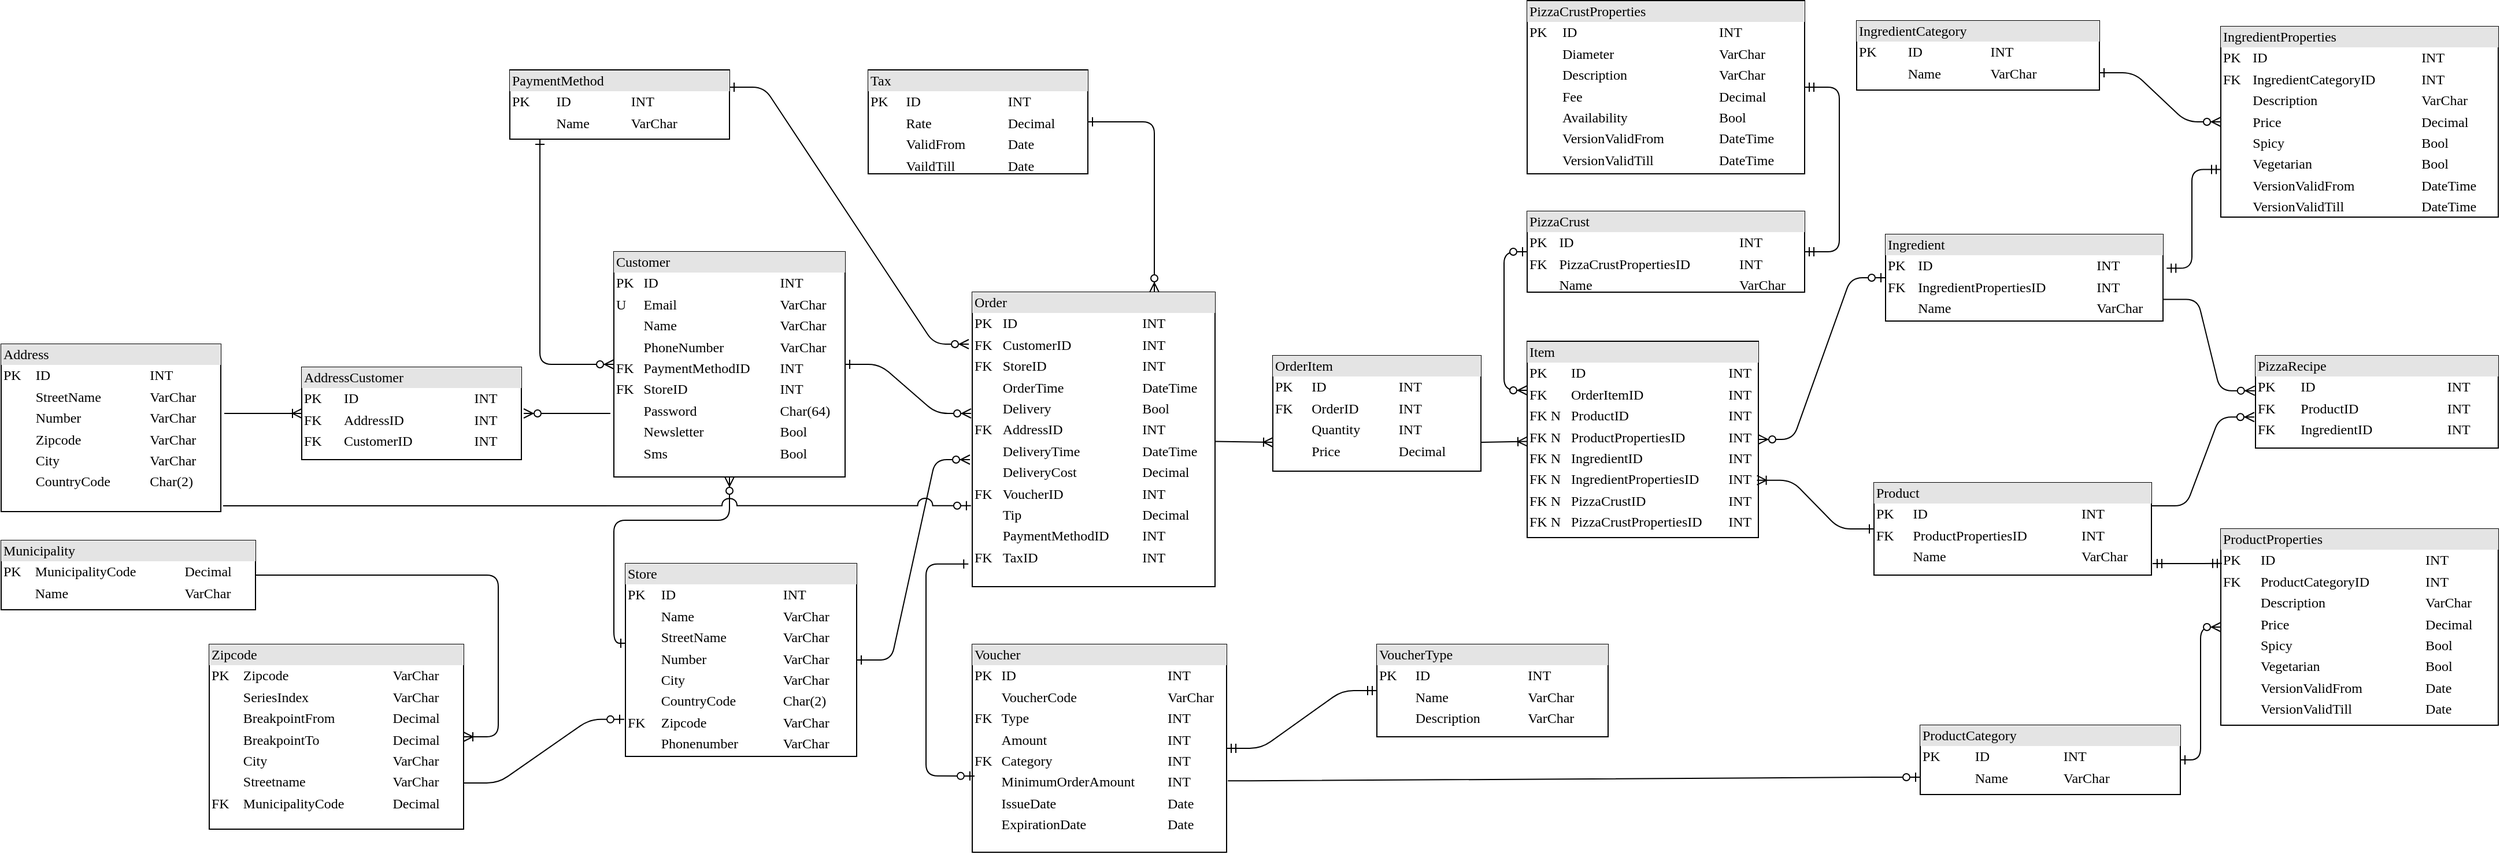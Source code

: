<mxfile version="13.8.0" type="github">
  <diagram name="Page-1" id="2ca16b54-16f6-2749-3443-fa8db7711227">
    <mxGraphModel dx="3526" dy="1669" grid="1" gridSize="10" guides="1" tooltips="1" connect="1" arrows="1" fold="1" page="1" pageScale="1" pageWidth="1100" pageHeight="850" background="#ffffff" math="0" shadow="0">
      <root>
        <mxCell id="0" />
        <mxCell id="1" parent="0" />
        <mxCell id="2ed32ef02a7f4228-2" value="&lt;div style=&quot;box-sizing: border-box ; width: 100% ; background: #e4e4e4 ; padding: 2px&quot;&gt;Product&lt;br&gt;&lt;/div&gt;&lt;table style=&quot;width: 100% ; font-size: 1em&quot; cellspacing=&quot;0&quot; cellpadding=&quot;2&quot;&gt;&lt;tbody&gt;&lt;tr&gt;&lt;td&gt;PK&amp;nbsp;&lt;/td&gt;&lt;td&gt;ID&lt;/td&gt;&lt;td&gt;INT&lt;br&gt;&lt;/td&gt;&lt;/tr&gt;&lt;tr&gt;&lt;td&gt;FK&lt;/td&gt;&lt;td&gt;ProductPropertiesID&lt;br&gt;&lt;/td&gt;&lt;td&gt;INT&lt;/td&gt;&lt;/tr&gt;&lt;tr&gt;&lt;td&gt;&lt;br&gt;&lt;/td&gt;&lt;td&gt;Name&lt;br&gt;&lt;/td&gt;&lt;td&gt;VarChar&lt;br&gt;&lt;/td&gt;&lt;/tr&gt;&lt;/tbody&gt;&lt;/table&gt;" style="verticalAlign=top;align=left;overflow=fill;html=1;rounded=0;shadow=0;comic=0;labelBackgroundColor=none;strokeWidth=1;fontFamily=Verdana;fontSize=12" parent="1" vertex="1">
          <mxGeometry x="460" y="220" width="240" height="80" as="geometry" />
        </mxCell>
        <mxCell id="2ed32ef02a7f4228-3" value="&lt;div style=&quot;box-sizing: border-box ; width: 100% ; background: #e4e4e4 ; padding: 2px&quot;&gt;PizzaCrust&lt;br&gt;&lt;/div&gt;&lt;table style=&quot;width: 100% ; font-size: 1em&quot; cellspacing=&quot;0&quot; cellpadding=&quot;2&quot;&gt;&lt;tbody&gt;&lt;tr&gt;&lt;td&gt;PK&lt;/td&gt;&lt;td&gt;ID&lt;/td&gt;&lt;td&gt;INT&lt;/td&gt;&lt;/tr&gt;&lt;tr&gt;&lt;td&gt;FK&lt;/td&gt;&lt;td&gt;PizzaCrustPropertiesID&lt;/td&gt;&lt;td&gt;INT&lt;/td&gt;&lt;/tr&gt;&lt;tr&gt;&lt;td&gt;&lt;br&gt;&lt;/td&gt;&lt;td&gt;Name&lt;br&gt;&lt;/td&gt;&lt;td&gt;VarChar&lt;/td&gt;&lt;/tr&gt;&lt;/tbody&gt;&lt;/table&gt;" style="verticalAlign=top;align=left;overflow=fill;html=1;rounded=0;shadow=0;comic=0;labelBackgroundColor=none;strokeWidth=1;fontFamily=Verdana;fontSize=12" parent="1" vertex="1">
          <mxGeometry x="160" y="-15" width="240" height="70" as="geometry" />
        </mxCell>
        <mxCell id="2ed32ef02a7f4228-5" value="&lt;div style=&quot;box-sizing: border-box ; width: 100% ; background: #e4e4e4 ; padding: 2px&quot;&gt;Store&lt;br&gt;&lt;/div&gt;&lt;table style=&quot;width: 100% ; font-size: 1em&quot; cellspacing=&quot;0&quot; cellpadding=&quot;2&quot;&gt;&lt;tbody&gt;&lt;tr&gt;&lt;td&gt;PK&lt;/td&gt;&lt;td&gt;ID&lt;br&gt;&lt;/td&gt;&lt;td&gt;INT&lt;/td&gt;&lt;/tr&gt;&lt;tr&gt;&lt;td&gt;&lt;br&gt;&lt;/td&gt;&lt;td&gt;Name&lt;br&gt;&lt;/td&gt;&lt;td&gt;VarChar&lt;/td&gt;&lt;/tr&gt;&lt;tr&gt;&lt;td&gt;&lt;br&gt;&lt;/td&gt;&lt;td&gt;StreetName&lt;br&gt;&lt;/td&gt;&lt;td&gt;VarChar&lt;/td&gt;&lt;/tr&gt;&lt;tr&gt;&lt;td&gt;&lt;br&gt;&lt;/td&gt;&lt;td&gt;Number&lt;br&gt;&lt;/td&gt;&lt;td&gt;VarChar&lt;/td&gt;&lt;/tr&gt;&lt;tr&gt;&lt;td&gt;&lt;br&gt;&lt;/td&gt;&lt;td&gt;City&lt;br&gt;&lt;/td&gt;&lt;td&gt;VarChar&lt;/td&gt;&lt;/tr&gt;&lt;tr&gt;&lt;td&gt;&lt;br&gt;&lt;/td&gt;&lt;td&gt;CountryCode&lt;br&gt;&lt;/td&gt;&lt;td&gt;Char(2)&lt;/td&gt;&lt;/tr&gt;&lt;tr&gt;&lt;td&gt;FK&lt;/td&gt;&lt;td&gt;Zipcode&lt;br&gt;&lt;/td&gt;&lt;td&gt;VarChar&lt;/td&gt;&lt;/tr&gt;&lt;tr&gt;&lt;td&gt;&lt;br&gt;&lt;/td&gt;&lt;td&gt;Phonenumber&lt;br&gt;&lt;/td&gt;&lt;td&gt;VarChar&lt;/td&gt;&lt;/tr&gt;&lt;/tbody&gt;&lt;/table&gt;" style="verticalAlign=top;align=left;overflow=fill;html=1;rounded=0;shadow=0;comic=0;labelBackgroundColor=none;strokeWidth=1;fontFamily=Verdana;fontSize=12" parent="1" vertex="1">
          <mxGeometry x="-620" y="290" width="200" height="167" as="geometry" />
        </mxCell>
        <mxCell id="2ed32ef02a7f4228-8" value="&lt;div style=&quot;box-sizing: border-box ; width: 100% ; background: #e4e4e4 ; padding: 2px&quot;&gt;Ingredient&lt;br&gt;&lt;/div&gt;&lt;table style=&quot;width: 100% ; font-size: 1em&quot; cellspacing=&quot;0&quot; cellpadding=&quot;2&quot;&gt;&lt;tbody&gt;&lt;tr&gt;&lt;td&gt;PK&lt;/td&gt;&lt;td&gt;ID&lt;/td&gt;&lt;td&gt;INT&lt;/td&gt;&lt;/tr&gt;&lt;tr&gt;&lt;td&gt;FK&lt;/td&gt;&lt;td&gt;IngredientPropertiesID&lt;/td&gt;&lt;td&gt;INT&lt;/td&gt;&lt;/tr&gt;&lt;tr&gt;&lt;td&gt;&lt;br&gt;&lt;/td&gt;&lt;td&gt;Name&lt;br&gt;&lt;/td&gt;&lt;td&gt;VarChar&lt;/td&gt;&lt;/tr&gt;&lt;/tbody&gt;&lt;/table&gt;" style="verticalAlign=top;align=left;overflow=fill;html=1;rounded=0;shadow=0;comic=0;labelBackgroundColor=none;strokeWidth=1;fontFamily=Verdana;fontSize=12" parent="1" vertex="1">
          <mxGeometry x="470" y="5" width="240" height="75" as="geometry" />
        </mxCell>
        <mxCell id="2ed32ef02a7f4228-10" value="&lt;div style=&quot;box-sizing: border-box ; width: 100% ; background: #e4e4e4 ; padding: 2px&quot;&gt;Zipcode&lt;br&gt;&lt;/div&gt;&lt;table style=&quot;width: 100% ; font-size: 1em&quot; cellspacing=&quot;0&quot; cellpadding=&quot;2&quot;&gt;&lt;tbody&gt;&lt;tr&gt;&lt;td&gt;PK&lt;/td&gt;&lt;td&gt;Zipcode&lt;br&gt;&lt;/td&gt;&lt;td&gt;VarChar&lt;/td&gt;&lt;/tr&gt;&lt;tr&gt;&lt;td&gt;&lt;br&gt;&lt;/td&gt;&lt;td&gt;SeriesIndex&lt;br&gt;&lt;/td&gt;&lt;td&gt;VarChar&lt;br&gt;&lt;/td&gt;&lt;/tr&gt;&lt;tr&gt;&lt;td&gt;&lt;br&gt;&lt;/td&gt;&lt;td&gt;BreakpointFrom&lt;br&gt;&lt;/td&gt;&lt;td&gt;Decimal&lt;br&gt;&lt;/td&gt;&lt;/tr&gt;&lt;tr&gt;&lt;td&gt;&lt;br&gt;&lt;/td&gt;&lt;td&gt;BreakpointTo&lt;br&gt;&lt;/td&gt;&lt;td&gt;Decimal&lt;br&gt;&lt;/td&gt;&lt;/tr&gt;&lt;tr&gt;&lt;td&gt;&lt;br&gt;&lt;/td&gt;&lt;td&gt;City&lt;br&gt;&lt;/td&gt;&lt;td&gt;VarChar&lt;br&gt;&lt;/td&gt;&lt;/tr&gt;&lt;tr&gt;&lt;td&gt;&lt;br&gt;&lt;/td&gt;&lt;td&gt;Streetname&lt;br&gt;&lt;/td&gt;&lt;td&gt;VarChar&lt;br&gt;&lt;/td&gt;&lt;/tr&gt;&lt;tr&gt;&lt;td&gt;FK&lt;/td&gt;&lt;td&gt;MunicipalityCode&lt;br&gt;&lt;/td&gt;&lt;td&gt;Decimal&lt;/td&gt;&lt;/tr&gt;&lt;tr&gt;&lt;td&gt;&lt;br&gt;&lt;/td&gt;&lt;td&gt;&lt;br&gt;&lt;/td&gt;&lt;td&gt;&lt;br&gt;&lt;/td&gt;&lt;/tr&gt;&lt;tr&gt;&lt;td&gt;&lt;br&gt;&lt;/td&gt;&lt;td&gt;&lt;br&gt;&lt;/td&gt;&lt;td&gt;&lt;br&gt;&lt;/td&gt;&lt;/tr&gt;&lt;tr&gt;&lt;td&gt;&lt;br&gt;&lt;/td&gt;&lt;td&gt;&lt;br&gt;&lt;/td&gt;&lt;td&gt;&lt;br&gt;&lt;/td&gt;&lt;/tr&gt;&lt;tr&gt;&lt;td&gt;&lt;br&gt;&lt;/td&gt;&lt;td&gt;&lt;br&gt;&lt;/td&gt;&lt;td&gt;&lt;br&gt;&lt;/td&gt;&lt;/tr&gt;&lt;tr&gt;&lt;td&gt;&lt;br&gt;&lt;/td&gt;&lt;td&gt;&lt;br&gt;&lt;/td&gt;&lt;td&gt;&lt;br&gt;&lt;/td&gt;&lt;/tr&gt;&lt;/tbody&gt;&lt;/table&gt;" style="verticalAlign=top;align=left;overflow=fill;html=1;rounded=0;shadow=0;comic=0;labelBackgroundColor=none;strokeWidth=1;fontFamily=Verdana;fontSize=12" parent="1" vertex="1">
          <mxGeometry x="-980" y="360" width="220" height="160" as="geometry" />
        </mxCell>
        <mxCell id="2ed32ef02a7f4228-11" value="&lt;div style=&quot;box-sizing: border-box ; width: 100% ; background: #e4e4e4 ; padding: 2px&quot;&gt;Municipality&lt;br&gt;&lt;/div&gt;&lt;table style=&quot;width: 100% ; font-size: 1em&quot; cellspacing=&quot;0&quot; cellpadding=&quot;2&quot;&gt;&lt;tbody&gt;&lt;tr&gt;&lt;td&gt;PK&lt;/td&gt;&lt;td&gt;MunicipalityCode&lt;br&gt;&lt;/td&gt;&lt;td&gt;Decimal&lt;br&gt;&lt;/td&gt;&lt;/tr&gt;&lt;tr&gt;&lt;td&gt;&lt;br&gt;&lt;/td&gt;&lt;td&gt;Name&lt;br&gt;&lt;/td&gt;&lt;td&gt;VarChar&lt;/td&gt;&lt;/tr&gt;&lt;tr&gt;&lt;td&gt;&lt;br&gt;&lt;/td&gt;&lt;td&gt;&lt;br&gt;&lt;/td&gt;&lt;td&gt;&lt;br&gt;&lt;/td&gt;&lt;/tr&gt;&lt;/tbody&gt;&lt;/table&gt;" style="verticalAlign=top;align=left;overflow=fill;html=1;rounded=0;shadow=0;comic=0;labelBackgroundColor=none;strokeWidth=1;fontFamily=Verdana;fontSize=12" parent="1" vertex="1">
          <mxGeometry x="-1160" y="270" width="220" height="60" as="geometry" />
        </mxCell>
        <mxCell id="y2381WITxYUz7QJ1ljLC-3" value="&lt;div style=&quot;box-sizing: border-box ; width: 100% ; background: #e4e4e4 ; padding: 2px&quot;&gt;ProductCategory&lt;br&gt;&lt;/div&gt;&lt;table style=&quot;width: 100% ; font-size: 1em&quot; cellspacing=&quot;0&quot; cellpadding=&quot;2&quot;&gt;&lt;tbody&gt;&lt;tr&gt;&lt;td&gt;PK&lt;/td&gt;&lt;td&gt;ID&lt;br&gt;&lt;/td&gt;&lt;td&gt;INT&lt;/td&gt;&lt;/tr&gt;&lt;tr&gt;&lt;td&gt;&lt;br&gt;&lt;/td&gt;&lt;td&gt;Name&lt;br&gt;&lt;/td&gt;&lt;td&gt;VarChar&lt;/td&gt;&lt;/tr&gt;&lt;/tbody&gt;&lt;/table&gt;" style="verticalAlign=top;align=left;overflow=fill;html=1;rounded=0;shadow=0;comic=0;labelBackgroundColor=none;strokeWidth=1;fontFamily=Verdana;fontSize=12" parent="1" vertex="1">
          <mxGeometry x="500" y="430" width="225" height="60" as="geometry" />
        </mxCell>
        <mxCell id="y2381WITxYUz7QJ1ljLC-4" style="edgeStyle=orthogonalEdgeStyle;rounded=0;orthogonalLoop=1;jettySize=auto;html=1;exitX=0.5;exitY=1;exitDx=0;exitDy=0;" parent="1" source="y2381WITxYUz7QJ1ljLC-3" target="y2381WITxYUz7QJ1ljLC-3" edge="1">
          <mxGeometry relative="1" as="geometry" />
        </mxCell>
        <mxCell id="y2381WITxYUz7QJ1ljLC-5" style="edgeStyle=orthogonalEdgeStyle;rounded=0;orthogonalLoop=1;jettySize=auto;html=1;exitX=0.5;exitY=1;exitDx=0;exitDy=0;" parent="1" source="2ed32ef02a7f4228-2" target="2ed32ef02a7f4228-2" edge="1">
          <mxGeometry relative="1" as="geometry" />
        </mxCell>
        <mxCell id="y2381WITxYUz7QJ1ljLC-6" value="&lt;div style=&quot;box-sizing: border-box ; width: 100% ; background: #e4e4e4 ; padding: 2px&quot;&gt;IngredientCategory&lt;br&gt;&lt;/div&gt;&lt;table style=&quot;width: 100% ; font-size: 1em&quot; cellspacing=&quot;0&quot; cellpadding=&quot;2&quot;&gt;&lt;tbody&gt;&lt;tr&gt;&lt;td&gt;PK&lt;/td&gt;&lt;td&gt;ID&lt;br&gt;&lt;/td&gt;&lt;td&gt;INT&lt;/td&gt;&lt;/tr&gt;&lt;tr&gt;&lt;td&gt;&lt;br&gt;&lt;/td&gt;&lt;td&gt;Name&lt;br&gt;&lt;/td&gt;&lt;td&gt;VarChar&lt;/td&gt;&lt;/tr&gt;&lt;/tbody&gt;&lt;/table&gt;" style="verticalAlign=top;align=left;overflow=fill;html=1;rounded=0;shadow=0;comic=0;labelBackgroundColor=none;strokeWidth=1;fontFamily=Verdana;fontSize=12" parent="1" vertex="1">
          <mxGeometry x="445" y="-180" width="210" height="60" as="geometry" />
        </mxCell>
        <mxCell id="y2381WITxYUz7QJ1ljLC-7" value="&lt;div style=&quot;box-sizing: border-box ; width: 100% ; background: #e4e4e4 ; padding: 2px&quot;&gt;PizzaRecipe&lt;br&gt;&lt;/div&gt;&lt;table style=&quot;width: 100% ; font-size: 1em&quot; cellspacing=&quot;0&quot; cellpadding=&quot;2&quot;&gt;&lt;tbody&gt;&lt;tr&gt;&lt;td&gt;PK&lt;/td&gt;&lt;td&gt;ID&lt;/td&gt;&lt;td&gt;INT&lt;/td&gt;&lt;/tr&gt;&lt;tr&gt;&lt;td&gt;FK&lt;/td&gt;&lt;td&gt;ProductID&lt;br&gt;&lt;/td&gt;&lt;td&gt;INT&lt;/td&gt;&lt;/tr&gt;&lt;tr&gt;&lt;td&gt;FK&lt;/td&gt;&lt;td&gt;IngredientID&lt;br&gt;&lt;/td&gt;&lt;td&gt;INT&lt;/td&gt;&lt;/tr&gt;&lt;/tbody&gt;&lt;/table&gt;" style="verticalAlign=top;align=left;overflow=fill;html=1;rounded=0;shadow=0;comic=0;labelBackgroundColor=none;strokeWidth=1;fontFamily=Verdana;fontSize=12" parent="1" vertex="1">
          <mxGeometry x="790" y="110" width="210" height="80" as="geometry" />
        </mxCell>
        <mxCell id="y2381WITxYUz7QJ1ljLC-9" value="&lt;div style=&quot;box-sizing: border-box ; width: 100% ; background: #e4e4e4 ; padding: 2px&quot;&gt;OrderItem&lt;br&gt;&lt;/div&gt;&lt;table style=&quot;width: 100% ; font-size: 1em&quot; cellspacing=&quot;0&quot; cellpadding=&quot;2&quot;&gt;&lt;tbody&gt;&lt;tr&gt;&lt;td&gt;PK&lt;/td&gt;&lt;td&gt;ID&lt;/td&gt;&lt;td&gt;INT&lt;/td&gt;&lt;/tr&gt;&lt;tr&gt;&lt;td&gt;FK&lt;/td&gt;&lt;td&gt;OrderID&lt;br&gt;&lt;/td&gt;&lt;td&gt;INT&lt;/td&gt;&lt;/tr&gt;&lt;tr&gt;&lt;td&gt;&lt;br&gt;&lt;/td&gt;&lt;td&gt;Quantity&lt;/td&gt;&lt;td&gt;INT&lt;/td&gt;&lt;/tr&gt;&lt;tr&gt;&lt;td&gt;&lt;br&gt;&lt;/td&gt;&lt;td&gt;Price&lt;br&gt;&lt;/td&gt;&lt;td&gt;Decimal&lt;br&gt;&lt;/td&gt;&lt;/tr&gt;&lt;/tbody&gt;&lt;/table&gt;" style="verticalAlign=top;align=left;overflow=fill;html=1;rounded=0;shadow=0;comic=0;labelBackgroundColor=none;strokeWidth=1;fontFamily=Verdana;fontSize=12" parent="1" vertex="1">
          <mxGeometry x="-60" y="110" width="180" height="100" as="geometry" />
        </mxCell>
        <mxCell id="y2381WITxYUz7QJ1ljLC-11" value="&lt;div style=&quot;box-sizing: border-box ; width: 100% ; background: #e4e4e4 ; padding: 2px&quot;&gt;Order&lt;br&gt;&lt;/div&gt;&lt;table style=&quot;width: 100% ; font-size: 1em&quot; cellspacing=&quot;0&quot; cellpadding=&quot;2&quot;&gt;&lt;tbody&gt;&lt;tr&gt;&lt;td&gt;PK&lt;/td&gt;&lt;td&gt;ID&lt;br&gt;&lt;/td&gt;&lt;td&gt;INT&lt;/td&gt;&lt;/tr&gt;&lt;tr&gt;&lt;td&gt;FK&lt;/td&gt;&lt;td&gt;CustomerID&lt;br&gt;&lt;/td&gt;&lt;td&gt;INT&lt;/td&gt;&lt;/tr&gt;&lt;tr&gt;&lt;td&gt;FK&lt;/td&gt;&lt;td&gt;StoreID&lt;/td&gt;&lt;td&gt;INT&lt;/td&gt;&lt;/tr&gt;&lt;tr&gt;&lt;td&gt;&lt;br&gt;&lt;/td&gt;&lt;td&gt;OrderTime&lt;/td&gt;&lt;td&gt;DateTime&lt;/td&gt;&lt;/tr&gt;&lt;tr&gt;&lt;td&gt;&lt;br&gt;&lt;/td&gt;&lt;td&gt;Delivery&lt;/td&gt;&lt;td&gt;Bool&lt;/td&gt;&lt;/tr&gt;&lt;tr&gt;&lt;td&gt;FK&lt;/td&gt;&lt;td&gt;AddressID&lt;/td&gt;&lt;td&gt;INT&lt;/td&gt;&lt;/tr&gt;&lt;tr&gt;&lt;td&gt;&lt;br&gt;&lt;/td&gt;&lt;td&gt;DeliveryTime&lt;/td&gt;&lt;td&gt;DateTime&lt;/td&gt;&lt;/tr&gt;&lt;tr&gt;&lt;td&gt;&lt;br&gt;&lt;/td&gt;&lt;td&gt;DeliveryCost&lt;/td&gt;&lt;td&gt;Decimal&lt;/td&gt;&lt;/tr&gt;&lt;tr&gt;&lt;td&gt;FK&lt;/td&gt;&lt;td&gt;VoucherID&lt;/td&gt;&lt;td&gt;INT&lt;/td&gt;&lt;/tr&gt;&lt;tr&gt;&lt;td&gt;&lt;br&gt;&lt;/td&gt;&lt;td&gt;Tip&lt;/td&gt;&lt;td&gt;Decimal&lt;br&gt;&lt;/td&gt;&lt;/tr&gt;&lt;tr&gt;&lt;td&gt;&lt;br&gt;&lt;/td&gt;&lt;td&gt;PaymentMethodID&lt;/td&gt;&lt;td&gt;INT&lt;br&gt;&lt;/td&gt;&lt;/tr&gt;&lt;tr&gt;&lt;td&gt;FK&lt;/td&gt;&lt;td&gt;TaxID&lt;/td&gt;&lt;td&gt;INT&lt;/td&gt;&lt;/tr&gt;&lt;/tbody&gt;&lt;/table&gt;" style="verticalAlign=top;align=left;overflow=fill;html=1;rounded=0;shadow=0;comic=0;labelBackgroundColor=none;strokeWidth=1;fontFamily=Verdana;fontSize=12" parent="1" vertex="1">
          <mxGeometry x="-320" y="55" width="210" height="255" as="geometry" />
        </mxCell>
        <mxCell id="y2381WITxYUz7QJ1ljLC-12" value="&lt;div style=&quot;box-sizing: border-box ; width: 100% ; background: #e4e4e4 ; padding: 2px&quot;&gt;Customer&lt;br&gt;&lt;/div&gt;&lt;table style=&quot;width: 100% ; font-size: 1em&quot; cellspacing=&quot;0&quot; cellpadding=&quot;2&quot;&gt;&lt;tbody&gt;&lt;tr&gt;&lt;td&gt;PK&lt;/td&gt;&lt;td&gt;ID&lt;br&gt;&lt;/td&gt;&lt;td&gt;INT&lt;/td&gt;&lt;/tr&gt;&lt;tr&gt;&lt;td&gt;U&lt;/td&gt;&lt;td&gt;Email&lt;br&gt;&lt;/td&gt;&lt;td&gt;VarChar&lt;/td&gt;&lt;/tr&gt;&lt;tr&gt;&lt;td&gt;&lt;br&gt;&lt;/td&gt;&lt;td&gt;Name&lt;/td&gt;&lt;td&gt;VarChar&lt;br&gt;&lt;/td&gt;&lt;/tr&gt;&lt;tr&gt;&lt;td&gt;&lt;br&gt;&lt;/td&gt;&lt;td&gt;PhoneNumber&lt;/td&gt;&lt;td&gt;VarChar&lt;/td&gt;&lt;/tr&gt;&lt;tr&gt;&lt;td&gt;FK&lt;/td&gt;&lt;td&gt;PaymentMethodID&lt;/td&gt;&lt;td&gt;INT&lt;/td&gt;&lt;/tr&gt;&lt;tr&gt;&lt;td&gt;FK&lt;/td&gt;&lt;td&gt;StoreID&lt;/td&gt;&lt;td&gt;INT&lt;/td&gt;&lt;/tr&gt;&lt;tr&gt;&lt;td&gt;&lt;br&gt;&lt;/td&gt;&lt;td&gt;Password&lt;/td&gt;&lt;td&gt;Char(64)&lt;/td&gt;&lt;/tr&gt;&lt;tr&gt;&lt;td&gt;&lt;br&gt;&lt;/td&gt;&lt;td&gt;Newsletter&lt;/td&gt;&lt;td&gt;Bool&lt;/td&gt;&lt;/tr&gt;&lt;tr&gt;&lt;td&gt;&lt;br&gt;&lt;/td&gt;&lt;td&gt;Sms&lt;/td&gt;&lt;td&gt;Bool&lt;/td&gt;&lt;/tr&gt;&lt;/tbody&gt;&lt;/table&gt;" style="verticalAlign=top;align=left;overflow=fill;html=1;rounded=0;shadow=0;comic=0;labelBackgroundColor=none;strokeWidth=1;fontFamily=Verdana;fontSize=12" parent="1" vertex="1">
          <mxGeometry x="-630" y="20" width="200" height="195" as="geometry" />
        </mxCell>
        <mxCell id="y2381WITxYUz7QJ1ljLC-13" value="&lt;div style=&quot;box-sizing: border-box ; width: 100% ; background: #e4e4e4 ; padding: 2px&quot;&gt;PaymentMethod&lt;br&gt;&lt;/div&gt;&lt;table style=&quot;width: 100% ; font-size: 1em&quot; cellspacing=&quot;0&quot; cellpadding=&quot;2&quot;&gt;&lt;tbody&gt;&lt;tr&gt;&lt;td&gt;PK&lt;/td&gt;&lt;td&gt;ID&lt;br&gt;&lt;/td&gt;&lt;td&gt;INT&lt;/td&gt;&lt;/tr&gt;&lt;tr&gt;&lt;td&gt;&lt;br&gt;&lt;/td&gt;&lt;td&gt;Name&lt;br&gt;&lt;/td&gt;&lt;td&gt;VarChar&lt;/td&gt;&lt;/tr&gt;&lt;/tbody&gt;&lt;/table&gt;" style="verticalAlign=top;align=left;overflow=fill;html=1;rounded=0;shadow=0;comic=0;labelBackgroundColor=none;strokeWidth=1;fontFamily=Verdana;fontSize=12" parent="1" vertex="1">
          <mxGeometry x="-720" y="-137.5" width="190" height="60" as="geometry" />
        </mxCell>
        <mxCell id="y2381WITxYUz7QJ1ljLC-15" value="&lt;div style=&quot;box-sizing: border-box ; width: 100% ; background: #e4e4e4 ; padding: 2px&quot;&gt;Address&lt;br&gt;&lt;/div&gt;&lt;table style=&quot;width: 100% ; font-size: 1em&quot; cellspacing=&quot;0&quot; cellpadding=&quot;2&quot;&gt;&lt;tbody&gt;&lt;tr&gt;&lt;td&gt;PK&lt;/td&gt;&lt;td&gt;ID&lt;br&gt;&lt;/td&gt;&lt;td&gt;INT&lt;/td&gt;&lt;/tr&gt;&lt;tr&gt;&lt;td&gt;&lt;br&gt;&lt;/td&gt;&lt;td&gt;StreetName&lt;/td&gt;&lt;td&gt;VarChar&lt;/td&gt;&lt;/tr&gt;&lt;tr&gt;&lt;td&gt;&lt;br&gt;&lt;/td&gt;&lt;td&gt;Number&lt;/td&gt;&lt;td&gt;VarChar&lt;/td&gt;&lt;/tr&gt;&lt;tr&gt;&lt;td&gt;&lt;br&gt;&lt;/td&gt;&lt;td&gt;Zipcode&lt;/td&gt;&lt;td&gt;VarChar&lt;/td&gt;&lt;/tr&gt;&lt;tr&gt;&lt;td&gt;&lt;br&gt;&lt;/td&gt;&lt;td&gt;City&lt;/td&gt;&lt;td&gt;VarChar&lt;/td&gt;&lt;/tr&gt;&lt;tr&gt;&lt;td&gt;&lt;br&gt;&lt;/td&gt;&lt;td&gt;CountryCode&lt;/td&gt;&lt;td&gt;Char(2)&lt;/td&gt;&lt;/tr&gt;&lt;/tbody&gt;&lt;/table&gt;" style="verticalAlign=top;align=left;overflow=fill;html=1;rounded=0;shadow=0;comic=0;labelBackgroundColor=none;strokeWidth=1;fontFamily=Verdana;fontSize=12" parent="1" vertex="1">
          <mxGeometry x="-1160" y="100" width="190" height="145" as="geometry" />
        </mxCell>
        <mxCell id="y2381WITxYUz7QJ1ljLC-16" value="&lt;div style=&quot;box-sizing: border-box ; width: 100% ; background: #e4e4e4 ; padding: 2px&quot;&gt;Voucher&lt;br&gt;&lt;/div&gt;&lt;table style=&quot;width: 100% ; font-size: 1em&quot; cellspacing=&quot;0&quot; cellpadding=&quot;2&quot;&gt;&lt;tbody&gt;&lt;tr&gt;&lt;td&gt;PK&lt;/td&gt;&lt;td&gt;ID&lt;br&gt;&lt;/td&gt;&lt;td&gt;INT&lt;br&gt;&lt;/td&gt;&lt;/tr&gt;&lt;tr&gt;&lt;td&gt;&lt;br&gt;&lt;/td&gt;&lt;td&gt;VoucherCode&lt;/td&gt;&lt;td&gt;VarChar&lt;/td&gt;&lt;/tr&gt;&lt;tr&gt;&lt;td&gt;FK&lt;/td&gt;&lt;td&gt;Type&lt;/td&gt;&lt;td&gt;INT&lt;/td&gt;&lt;/tr&gt;&lt;tr&gt;&lt;td&gt;&lt;br&gt;&lt;/td&gt;&lt;td&gt;Amount&lt;/td&gt;&lt;td&gt;INT&lt;/td&gt;&lt;/tr&gt;&lt;tr&gt;&lt;td&gt;FK&lt;/td&gt;&lt;td&gt;Category&lt;/td&gt;&lt;td&gt;INT&lt;/td&gt;&lt;/tr&gt;&lt;tr&gt;&lt;td&gt;&lt;br&gt;&lt;/td&gt;&lt;td&gt;MinimumOrderAmount&lt;/td&gt;&lt;td&gt;INT&lt;/td&gt;&lt;/tr&gt;&lt;tr&gt;&lt;td&gt;&lt;br&gt;&lt;/td&gt;&lt;td&gt;IssueDate&lt;/td&gt;&lt;td&gt;Date&lt;/td&gt;&lt;/tr&gt;&lt;tr&gt;&lt;td&gt;&lt;br&gt;&lt;/td&gt;&lt;td&gt;ExpirationDate&lt;/td&gt;&lt;td&gt;Date&lt;br&gt;&lt;/td&gt;&lt;/tr&gt;&lt;/tbody&gt;&lt;/table&gt;" style="verticalAlign=top;align=left;overflow=fill;html=1;rounded=0;shadow=0;comic=0;labelBackgroundColor=none;strokeWidth=1;fontFamily=Verdana;fontSize=12" parent="1" vertex="1">
          <mxGeometry x="-320" y="360" width="220" height="180" as="geometry" />
        </mxCell>
        <mxCell id="y2381WITxYUz7QJ1ljLC-17" value="&lt;div style=&quot;box-sizing: border-box ; width: 100% ; background: #e4e4e4 ; padding: 2px&quot;&gt;Item&lt;br&gt;&lt;/div&gt;&lt;table style=&quot;width: 100% ; font-size: 1em&quot; cellspacing=&quot;0&quot; cellpadding=&quot;2&quot;&gt;&lt;tbody&gt;&lt;tr&gt;&lt;td&gt;PK&lt;/td&gt;&lt;td&gt;ID&lt;/td&gt;&lt;td&gt;INT&lt;/td&gt;&lt;/tr&gt;&lt;tr&gt;&lt;td&gt;FK&lt;/td&gt;&lt;td&gt;OrderItemID&lt;br&gt;&lt;/td&gt;&lt;td&gt;INT&lt;/td&gt;&lt;/tr&gt;&lt;tr&gt;&lt;td&gt;FK N&lt;/td&gt;&lt;td&gt;ProductID&lt;/td&gt;&lt;td&gt;INT&lt;/td&gt;&lt;/tr&gt;&lt;tr&gt;&lt;td&gt;FK N&lt;/td&gt;&lt;td&gt;&lt;span style=&quot;background-color: rgb(255 , 255 , 255)&quot;&gt;ProductPropertiesID&lt;/span&gt;&lt;/td&gt;&lt;td&gt;INT&lt;/td&gt;&lt;/tr&gt;&lt;tr&gt;&lt;td&gt;FK N&lt;/td&gt;&lt;td&gt;IngredientID&lt;/td&gt;&lt;td&gt;INT&lt;/td&gt;&lt;/tr&gt;&lt;tr&gt;&lt;td&gt;FK N&lt;/td&gt;&lt;td&gt;&lt;span style=&quot;background-color: rgb(255 , 255 , 255)&quot;&gt;IngredientPropertiesID&lt;/span&gt;&lt;/td&gt;&lt;td&gt;INT&lt;/td&gt;&lt;/tr&gt;&lt;tr&gt;&lt;td&gt;FK N&lt;/td&gt;&lt;td&gt;PizzaCrustID&lt;/td&gt;&lt;td&gt;INT&lt;/td&gt;&lt;/tr&gt;&lt;tr&gt;&lt;td&gt;FK N&lt;/td&gt;&lt;td&gt;&lt;span style=&quot;background-color: rgb(255 , 255 , 255)&quot;&gt;PizzaCrustPropertiesID&lt;/span&gt;&lt;/td&gt;&lt;td&gt;INT&lt;/td&gt;&lt;/tr&gt;&lt;/tbody&gt;&lt;/table&gt;" style="verticalAlign=top;align=left;overflow=fill;html=1;rounded=0;shadow=0;comic=0;labelBackgroundColor=none;strokeWidth=1;fontFamily=Verdana;fontSize=12" parent="1" vertex="1">
          <mxGeometry x="160" y="97.5" width="200" height="170" as="geometry" />
        </mxCell>
        <mxCell id="y2381WITxYUz7QJ1ljLC-18" style="edgeStyle=orthogonalEdgeStyle;rounded=0;orthogonalLoop=1;jettySize=auto;html=1;exitX=0.5;exitY=1;exitDx=0;exitDy=0;" parent="1" source="y2381WITxYUz7QJ1ljLC-7" target="y2381WITxYUz7QJ1ljLC-7" edge="1">
          <mxGeometry relative="1" as="geometry" />
        </mxCell>
        <mxCell id="y2381WITxYUz7QJ1ljLC-19" value="" style="fontSize=12;html=1;endArrow=ERoneToMany;endFill=0;entryX=0;entryY=0.75;entryDx=0;entryDy=0;" parent="1" source="y2381WITxYUz7QJ1ljLC-11" target="y2381WITxYUz7QJ1ljLC-9" edge="1">
          <mxGeometry width="100" height="100" relative="1" as="geometry">
            <mxPoint x="-40" y="360" as="sourcePoint" />
            <mxPoint x="50" y="-110" as="targetPoint" />
          </mxGeometry>
        </mxCell>
        <mxCell id="y2381WITxYUz7QJ1ljLC-21" value="" style="edgeStyle=entityRelationEdgeStyle;fontSize=12;html=1;endArrow=ERone;endFill=0;startArrow=ERzeroToMany;startFill=1;entryX=1;entryY=0.75;entryDx=0;entryDy=0;" parent="1" source="NlJtgaRzAW7B0GlUagiI-6" target="y2381WITxYUz7QJ1ljLC-6" edge="1">
          <mxGeometry width="100" height="100" relative="1" as="geometry">
            <mxPoint x="690" y="239" as="sourcePoint" />
            <mxPoint x="780" y="239" as="targetPoint" />
          </mxGeometry>
        </mxCell>
        <mxCell id="y2381WITxYUz7QJ1ljLC-22" value="" style="fontSize=12;html=1;endArrow=ERoneToMany;endFill=0;exitX=1;exitY=0.75;exitDx=0;exitDy=0;" parent="1" source="y2381WITxYUz7QJ1ljLC-9" target="y2381WITxYUz7QJ1ljLC-17" edge="1">
          <mxGeometry width="100" height="100" relative="1" as="geometry">
            <mxPoint x="240" y="240" as="sourcePoint" />
            <mxPoint x="300" y="240" as="targetPoint" />
          </mxGeometry>
        </mxCell>
        <mxCell id="y2381WITxYUz7QJ1ljLC-23" value="" style="fontSize=12;html=1;endArrow=ERzeroToOne;endFill=1;startArrow=ERzeroToMany;startFill=1;exitX=0;exitY=0.25;exitDx=0;exitDy=0;edgeStyle=orthogonalEdgeStyle;entryX=0;entryY=0.5;entryDx=0;entryDy=0;" parent="1" source="y2381WITxYUz7QJ1ljLC-17" target="2ed32ef02a7f4228-3" edge="1">
          <mxGeometry width="100" height="100" relative="1" as="geometry">
            <mxPoint x="400" y="100" as="sourcePoint" />
            <mxPoint x="140" y="50" as="targetPoint" />
            <Array as="points">
              <mxPoint x="140" y="140" />
              <mxPoint x="140" y="20" />
            </Array>
          </mxGeometry>
        </mxCell>
        <mxCell id="y2381WITxYUz7QJ1ljLC-24" value="" style="edgeStyle=entityRelationEdgeStyle;fontSize=12;html=1;endArrow=ERzeroToOne;endFill=1;exitX=1;exitY=0.5;exitDx=0;exitDy=0;entryX=0;entryY=0.5;entryDx=0;entryDy=0;startArrow=ERzeroToMany;startFill=1;" parent="1" source="y2381WITxYUz7QJ1ljLC-17" target="2ed32ef02a7f4228-8" edge="1">
          <mxGeometry width="100" height="100" relative="1" as="geometry">
            <mxPoint x="340" y="240" as="sourcePoint" />
            <mxPoint x="400" y="240" as="targetPoint" />
          </mxGeometry>
        </mxCell>
        <mxCell id="y2381WITxYUz7QJ1ljLC-25" value="" style="edgeStyle=entityRelationEdgeStyle;fontSize=12;html=1;endArrow=ERone;endFill=0;exitX=0.994;exitY=0.708;exitDx=0;exitDy=0;entryX=0;entryY=0.5;entryDx=0;entryDy=0;exitPerimeter=0;startArrow=ERoneToMany;startFill=0;" parent="1" source="y2381WITxYUz7QJ1ljLC-17" target="2ed32ef02a7f4228-2" edge="1">
          <mxGeometry width="100" height="100" relative="1" as="geometry">
            <mxPoint x="350" y="270" as="sourcePoint" />
            <mxPoint x="410" y="270" as="targetPoint" />
          </mxGeometry>
        </mxCell>
        <mxCell id="y2381WITxYUz7QJ1ljLC-26" value="" style="edgeStyle=entityRelationEdgeStyle;fontSize=12;html=1;endArrow=ERzeroToMany;endFill=1;exitX=1;exitY=0.5;exitDx=0;exitDy=0;startArrow=ERone;startFill=0;" parent="1" source="y2381WITxYUz7QJ1ljLC-12" edge="1">
          <mxGeometry width="100" height="100" relative="1" as="geometry">
            <mxPoint x="-400" y="130" as="sourcePoint" />
            <mxPoint x="-321" y="160" as="targetPoint" />
          </mxGeometry>
        </mxCell>
        <mxCell id="y2381WITxYUz7QJ1ljLC-27" value="" style="edgeStyle=entityRelationEdgeStyle;fontSize=12;html=1;endArrow=ERzeroToMany;endFill=1;exitX=1;exitY=0.5;exitDx=0;exitDy=0;startArrow=ERone;startFill=0;" parent="1" source="2ed32ef02a7f4228-5" edge="1">
          <mxGeometry width="100" height="100" relative="1" as="geometry">
            <mxPoint x="-370" y="310" as="sourcePoint" />
            <mxPoint x="-322" y="200" as="targetPoint" />
          </mxGeometry>
        </mxCell>
        <mxCell id="y2381WITxYUz7QJ1ljLC-28" value="" style="fontSize=12;html=1;endArrow=ERzeroToMany;endFill=1;exitX=0.137;exitY=1.008;exitDx=0;exitDy=0;entryX=0;entryY=0.5;entryDx=0;entryDy=0;startArrow=ERone;startFill=0;exitPerimeter=0;edgeStyle=orthogonalEdgeStyle;" parent="1" source="y2381WITxYUz7QJ1ljLC-13" target="y2381WITxYUz7QJ1ljLC-12" edge="1">
          <mxGeometry width="100" height="100" relative="1" as="geometry">
            <mxPoint x="-760" y="80" as="sourcePoint" />
            <mxPoint x="-660" y="80" as="targetPoint" />
          </mxGeometry>
        </mxCell>
        <mxCell id="y2381WITxYUz7QJ1ljLC-31" value="" style="edgeStyle=orthogonalEdgeStyle;fontSize=12;html=1;endArrow=ERone;endFill=0;startArrow=ERzeroToMany;startFill=1;entryX=1;entryY=0.5;entryDx=0;entryDy=0;" parent="1" source="NlJtgaRzAW7B0GlUagiI-8" target="y2381WITxYUz7QJ1ljLC-3" edge="1">
          <mxGeometry width="100" height="100" relative="1" as="geometry">
            <mxPoint x="720" y="380" as="sourcePoint" />
            <mxPoint x="770" y="265" as="targetPoint" />
          </mxGeometry>
        </mxCell>
        <mxCell id="y2381WITxYUz7QJ1ljLC-32" value="" style="edgeStyle=entityRelationEdgeStyle;fontSize=12;html=1;endArrow=ERzeroToMany;endFill=1;startArrow=none;startFill=0;exitX=1;exitY=0.75;exitDx=0;exitDy=0;entryX=-0.003;entryY=0.379;entryDx=0;entryDy=0;entryPerimeter=0;" parent="1" source="2ed32ef02a7f4228-8" target="y2381WITxYUz7QJ1ljLC-7" edge="1">
          <mxGeometry width="100" height="100" relative="1" as="geometry">
            <mxPoint x="670" y="165" as="sourcePoint" />
            <mxPoint x="730" y="95" as="targetPoint" />
          </mxGeometry>
        </mxCell>
        <mxCell id="y2381WITxYUz7QJ1ljLC-33" value="" style="edgeStyle=entityRelationEdgeStyle;fontSize=12;html=1;endArrow=ERzeroToMany;endFill=1;startArrow=none;startFill=0;entryX=-0.005;entryY=0.664;entryDx=0;entryDy=0;exitX=1;exitY=0.25;exitDx=0;exitDy=0;entryPerimeter=0;" parent="1" source="2ed32ef02a7f4228-2" target="y2381WITxYUz7QJ1ljLC-7" edge="1">
          <mxGeometry width="100" height="100" relative="1" as="geometry">
            <mxPoint x="680" y="175" as="sourcePoint" />
            <mxPoint x="740" y="105" as="targetPoint" />
          </mxGeometry>
        </mxCell>
        <mxCell id="y2381WITxYUz7QJ1ljLC-34" value="" style="fontSize=12;html=1;endArrow=ERzeroToMany;endFill=1;exitX=0;exitY=0.413;exitDx=0;exitDy=0;exitPerimeter=0;startArrow=ERone;startFill=0;jumpStyle=arc;jumpSize=14;edgeStyle=orthogonalEdgeStyle;" parent="1" source="2ed32ef02a7f4228-5" target="y2381WITxYUz7QJ1ljLC-12" edge="1">
          <mxGeometry width="100" height="100" relative="1" as="geometry">
            <mxPoint x="-770" y="460" as="sourcePoint" />
            <mxPoint x="-670" y="360" as="targetPoint" />
          </mxGeometry>
        </mxCell>
        <mxCell id="y2381WITxYUz7QJ1ljLC-35" value="" style="fontSize=12;html=1;endArrow=ERone;endFill=0;entryX=-0.016;entryY=0.923;entryDx=0;entryDy=0;entryPerimeter=0;startArrow=ERzeroToOne;startFill=1;exitX=0.009;exitY=0.633;exitDx=0;exitDy=0;exitPerimeter=0;edgeStyle=orthogonalEdgeStyle;" parent="1" source="y2381WITxYUz7QJ1ljLC-16" target="y2381WITxYUz7QJ1ljLC-11" edge="1">
          <mxGeometry width="100" height="100" relative="1" as="geometry">
            <mxPoint x="-280" y="270" as="sourcePoint" />
            <mxPoint x="-80" y="310" as="targetPoint" />
            <Array as="points">
              <mxPoint x="-360" y="474" />
              <mxPoint x="-360" y="290" />
            </Array>
          </mxGeometry>
        </mxCell>
        <mxCell id="y2381WITxYUz7QJ1ljLC-36" value="" style="edgeStyle=entityRelationEdgeStyle;fontSize=12;html=1;endArrow=ERoneToMany;endFill=0;exitX=1;exitY=0.5;exitDx=0;exitDy=0;" parent="1" source="2ed32ef02a7f4228-11" target="2ed32ef02a7f4228-10" edge="1">
          <mxGeometry width="100" height="100" relative="1" as="geometry">
            <mxPoint x="-1480" y="520" as="sourcePoint" />
            <mxPoint x="-800" y="310" as="targetPoint" />
          </mxGeometry>
        </mxCell>
        <mxCell id="y2381WITxYUz7QJ1ljLC-38" value="" style="edgeStyle=entityRelationEdgeStyle;fontSize=12;html=1;endArrow=ERzeroToOne;endFill=1;exitX=1;exitY=0.75;exitDx=0;exitDy=0;entryX=-0.005;entryY=0.808;entryDx=0;entryDy=0;entryPerimeter=0;" parent="1" source="2ed32ef02a7f4228-10" target="2ed32ef02a7f4228-5" edge="1">
          <mxGeometry width="100" height="100" relative="1" as="geometry">
            <mxPoint x="-550" y="660" as="sourcePoint" />
            <mxPoint x="-450" y="560" as="targetPoint" />
          </mxGeometry>
        </mxCell>
        <mxCell id="hdwIkRWlP0qDWi2jG1Cc-1" value="&lt;div style=&quot;box-sizing: border-box ; width: 100% ; background: #e4e4e4 ; padding: 2px&quot;&gt;AddressCustomer&lt;br&gt;&lt;/div&gt;&lt;table style=&quot;width: 100% ; font-size: 1em&quot; cellspacing=&quot;0&quot; cellpadding=&quot;2&quot;&gt;&lt;tbody&gt;&lt;tr&gt;&lt;td&gt;PK&lt;/td&gt;&lt;td&gt;ID&lt;br&gt;&lt;/td&gt;&lt;td&gt;INT&lt;/td&gt;&lt;/tr&gt;&lt;tr&gt;&lt;td&gt;FK&lt;br&gt;&lt;/td&gt;&lt;td&gt;AddressID&lt;br&gt;&lt;/td&gt;&lt;td&gt;INT&lt;br&gt;&lt;/td&gt;&lt;/tr&gt;&lt;tr&gt;&lt;td&gt;FK&lt;br&gt;&lt;/td&gt;&lt;td&gt;CustomerID&lt;br&gt;&lt;/td&gt;&lt;td&gt;INT&lt;br&gt;&lt;/td&gt;&lt;/tr&gt;&lt;/tbody&gt;&lt;/table&gt;" style="verticalAlign=top;align=left;overflow=fill;html=1;rounded=0;shadow=0;comic=0;labelBackgroundColor=none;strokeWidth=1;fontFamily=Verdana;fontSize=12" parent="1" vertex="1">
          <mxGeometry x="-900" y="120" width="190" height="80" as="geometry" />
        </mxCell>
        <mxCell id="hdwIkRWlP0qDWi2jG1Cc-2" value="" style="edgeStyle=entityRelationEdgeStyle;fontSize=12;html=1;endArrow=ERoneToMany;endFill=0;entryX=0;entryY=0.5;entryDx=0;entryDy=0;" parent="1" target="hdwIkRWlP0qDWi2jG1Cc-1" edge="1">
          <mxGeometry width="100" height="100" relative="1" as="geometry">
            <mxPoint x="-967" y="160" as="sourcePoint" />
            <mxPoint x="-710" y="240" as="targetPoint" />
          </mxGeometry>
        </mxCell>
        <mxCell id="hdwIkRWlP0qDWi2jG1Cc-3" value="" style="fontSize=12;html=1;endArrow=none;endFill=0;startArrow=ERzeroToMany;startFill=1;" parent="1" edge="1">
          <mxGeometry width="100" height="100" relative="1" as="geometry">
            <mxPoint x="-708" y="160" as="sourcePoint" />
            <mxPoint x="-633" y="160" as="targetPoint" />
          </mxGeometry>
        </mxCell>
        <mxCell id="ETAcVdLp8TT4r2R5xOlY-1" value="" style="edgeStyle=entityRelationEdgeStyle;fontSize=12;html=1;endArrow=ERzeroToOne;endFill=1;jumpStyle=arc;jumpSize=13;entryX=-0.005;entryY=0.725;entryDx=0;entryDy=0;entryPerimeter=0;" parent="1" edge="1" target="y2381WITxYUz7QJ1ljLC-11">
          <mxGeometry width="100" height="100" relative="1" as="geometry">
            <mxPoint x="-968" y="240" as="sourcePoint" />
            <mxPoint x="-320" y="228" as="targetPoint" />
          </mxGeometry>
        </mxCell>
        <mxCell id="ETAcVdLp8TT4r2R5xOlY-3" value="" style="edgeStyle=entityRelationEdgeStyle;fontSize=12;html=1;endArrow=ERzeroToMany;endFill=1;exitX=1;exitY=0.25;exitDx=0;exitDy=0;startArrow=ERone;startFill=0;" parent="1" source="y2381WITxYUz7QJ1ljLC-13" edge="1">
          <mxGeometry width="100" height="100" relative="1" as="geometry">
            <mxPoint x="-380.0" y="-162" as="sourcePoint" />
            <mxPoint x="-323" y="100" as="targetPoint" />
          </mxGeometry>
        </mxCell>
        <mxCell id="HM5Xv7DNc_NoCFPY7eBH-1" value="&lt;div style=&quot;box-sizing: border-box ; width: 100% ; background: #e4e4e4 ; padding: 2px&quot;&gt;VoucherType&lt;br&gt;&lt;/div&gt;&lt;table style=&quot;width: 100% ; font-size: 1em&quot; cellspacing=&quot;0&quot; cellpadding=&quot;2&quot;&gt;&lt;tbody&gt;&lt;tr&gt;&lt;td&gt;PK&lt;/td&gt;&lt;td&gt;ID&lt;br&gt;&lt;/td&gt;&lt;td&gt;INT&lt;br&gt;&lt;/td&gt;&lt;/tr&gt;&lt;tr&gt;&lt;td&gt;&lt;br&gt;&lt;/td&gt;&lt;td&gt;Name&lt;/td&gt;&lt;td&gt;VarChar&lt;/td&gt;&lt;/tr&gt;&lt;tr&gt;&lt;td&gt;&lt;br&gt;&lt;/td&gt;&lt;td&gt;Description&lt;/td&gt;&lt;td&gt;VarChar&lt;br&gt;&lt;/td&gt;&lt;/tr&gt;&lt;/tbody&gt;&lt;/table&gt;" style="verticalAlign=top;align=left;overflow=fill;html=1;rounded=0;shadow=0;comic=0;labelBackgroundColor=none;strokeWidth=1;fontFamily=Verdana;fontSize=12" parent="1" vertex="1">
          <mxGeometry x="30" y="360" width="200" height="80" as="geometry" />
        </mxCell>
        <mxCell id="NlJtgaRzAW7B0GlUagiI-2" value="&lt;div style=&quot;box-sizing: border-box ; width: 100% ; background: #e4e4e4 ; padding: 2px&quot;&gt;PizzaCrustProperties&lt;br&gt;&lt;/div&gt;&lt;table style=&quot;width: 100% ; font-size: 1em&quot; cellspacing=&quot;0&quot; cellpadding=&quot;2&quot;&gt;&lt;tbody&gt;&lt;tr&gt;&lt;td&gt;PK&lt;/td&gt;&lt;td&gt;ID&lt;/td&gt;&lt;td&gt;INT&lt;/td&gt;&lt;/tr&gt;&lt;tr&gt;&lt;td&gt;&lt;br&gt;&lt;/td&gt;&lt;td&gt;Diameter&lt;br&gt;&lt;/td&gt;&lt;td&gt;VarChar&lt;/td&gt;&lt;/tr&gt;&lt;tr&gt;&lt;td&gt;&lt;br&gt;&lt;/td&gt;&lt;td&gt;Description&lt;br&gt;&lt;/td&gt;&lt;td&gt;VarChar&lt;/td&gt;&lt;/tr&gt;&lt;tr&gt;&lt;td&gt;&lt;br&gt;&lt;/td&gt;&lt;td&gt;Fee&lt;br&gt;&lt;/td&gt;&lt;td&gt;Decimal&lt;/td&gt;&lt;/tr&gt;&lt;tr&gt;&lt;td&gt;&lt;br&gt;&lt;/td&gt;&lt;td&gt;Availability&lt;br&gt;&lt;/td&gt;&lt;td&gt;Bool&lt;/td&gt;&lt;/tr&gt;&lt;tr&gt;&lt;td&gt;&lt;br&gt;&lt;/td&gt;&lt;td&gt;VersionValidFrom&lt;/td&gt;&lt;td&gt;DateTime&lt;/td&gt;&lt;/tr&gt;&lt;tr&gt;&lt;td&gt;&lt;br&gt;&lt;/td&gt;&lt;td&gt;VersionValidTill&lt;/td&gt;&lt;td&gt;DateTime&lt;/td&gt;&lt;/tr&gt;&lt;/tbody&gt;&lt;/table&gt;" style="verticalAlign=top;align=left;overflow=fill;html=1;rounded=0;shadow=0;comic=0;labelBackgroundColor=none;strokeWidth=1;fontFamily=Verdana;fontSize=12" parent="1" vertex="1">
          <mxGeometry x="160" y="-197.5" width="240" height="150" as="geometry" />
        </mxCell>
        <mxCell id="NlJtgaRzAW7B0GlUagiI-5" value="" style="edgeStyle=entityRelationEdgeStyle;fontSize=12;html=1;endArrow=ERmandOne;startArrow=ERmandOne;exitX=1;exitY=0.5;exitDx=0;exitDy=0;" parent="1" source="2ed32ef02a7f4228-3" target="NlJtgaRzAW7B0GlUagiI-2" edge="1">
          <mxGeometry width="100" height="100" relative="1" as="geometry">
            <mxPoint x="600" y="70" as="sourcePoint" />
            <mxPoint x="700" y="-30" as="targetPoint" />
          </mxGeometry>
        </mxCell>
        <mxCell id="NlJtgaRzAW7B0GlUagiI-6" value="&lt;div style=&quot;box-sizing: border-box ; width: 100% ; background: #e4e4e4 ; padding: 2px&quot;&gt;IngredientProperties&lt;br&gt;&lt;/div&gt;&lt;table style=&quot;width: 100% ; font-size: 1em&quot; cellspacing=&quot;0&quot; cellpadding=&quot;2&quot;&gt;&lt;tbody&gt;&lt;tr&gt;&lt;td&gt;PK&lt;/td&gt;&lt;td&gt;ID&lt;/td&gt;&lt;td&gt;INT&lt;/td&gt;&lt;/tr&gt;&lt;tr&gt;&lt;td&gt;FK&lt;/td&gt;&lt;td&gt;IngredientCategoryID&lt;br&gt;&lt;/td&gt;&lt;td&gt;INT&lt;/td&gt;&lt;/tr&gt;&lt;tr&gt;&lt;td&gt;&lt;br&gt;&lt;/td&gt;&lt;td&gt;Description&lt;br&gt;&lt;/td&gt;&lt;td&gt;VarChar&lt;/td&gt;&lt;/tr&gt;&lt;tr&gt;&lt;td&gt;&lt;br&gt;&lt;/td&gt;&lt;td&gt;Price&lt;br&gt;&lt;/td&gt;&lt;td&gt;Decimal&lt;/td&gt;&lt;/tr&gt;&lt;tr&gt;&lt;td&gt;&lt;br&gt;&lt;/td&gt;&lt;td&gt;Spicy&lt;br&gt;&lt;/td&gt;&lt;td&gt;Bool&lt;/td&gt;&lt;/tr&gt;&lt;tr&gt;&lt;td&gt;&lt;br&gt;&lt;/td&gt;&lt;td&gt;Vegetarian&lt;br&gt;&lt;/td&gt;&lt;td&gt;Bool&lt;/td&gt;&lt;/tr&gt;&lt;tr&gt;&lt;td&gt;&lt;br&gt;&lt;/td&gt;&lt;td&gt;VersionValidFrom&lt;/td&gt;&lt;td&gt;DateTime&lt;/td&gt;&lt;/tr&gt;&lt;tr&gt;&lt;td&gt;&lt;br&gt;&lt;/td&gt;&lt;td&gt;VersionValidTill&lt;/td&gt;&lt;td&gt;DateTime&lt;/td&gt;&lt;/tr&gt;&lt;/tbody&gt;&lt;/table&gt;" style="verticalAlign=top;align=left;overflow=fill;html=1;rounded=0;shadow=0;comic=0;labelBackgroundColor=none;strokeWidth=1;fontFamily=Verdana;fontSize=12" parent="1" vertex="1">
          <mxGeometry x="760" y="-175" width="240" height="165" as="geometry" />
        </mxCell>
        <mxCell id="NlJtgaRzAW7B0GlUagiI-7" value="" style="edgeStyle=orthogonalEdgeStyle;fontSize=12;html=1;endArrow=ERmandOne;startArrow=ERmandOne;entryX=0;entryY=0.75;entryDx=0;entryDy=0;exitX=1.013;exitY=0.39;exitDx=0;exitDy=0;exitPerimeter=0;" parent="1" source="2ed32ef02a7f4228-8" target="NlJtgaRzAW7B0GlUagiI-6" edge="1">
          <mxGeometry width="100" height="100" relative="1" as="geometry">
            <mxPoint x="690" y="-245" as="sourcePoint" />
            <mxPoint x="770" y="-340" as="targetPoint" />
          </mxGeometry>
        </mxCell>
        <mxCell id="NlJtgaRzAW7B0GlUagiI-8" value="&lt;div style=&quot;box-sizing: border-box ; width: 100% ; background: #e4e4e4 ; padding: 2px&quot;&gt;ProductProperties&lt;br&gt;&lt;/div&gt;&lt;table style=&quot;width: 100% ; font-size: 1em&quot; cellspacing=&quot;0&quot; cellpadding=&quot;2&quot;&gt;&lt;tbody&gt;&lt;tr&gt;&lt;td&gt;PK&amp;nbsp;&lt;/td&gt;&lt;td&gt;ID&lt;/td&gt;&lt;td&gt;INT&lt;br&gt;&lt;/td&gt;&lt;/tr&gt;&lt;tr&gt;&lt;td&gt;FK&lt;/td&gt;&lt;td&gt;ProductCategoryID&lt;br&gt;&lt;/td&gt;&lt;td&gt;INT&lt;/td&gt;&lt;/tr&gt;&lt;tr&gt;&lt;td&gt;&lt;br&gt;&lt;/td&gt;&lt;td&gt;Description&lt;br&gt;&lt;/td&gt;&lt;td&gt;VarChar&lt;br&gt;&lt;/td&gt;&lt;/tr&gt;&lt;tr&gt;&lt;td&gt;&lt;br&gt;&lt;/td&gt;&lt;td&gt;Price&lt;br&gt;&lt;/td&gt;&lt;td&gt;Decimal&lt;br&gt;&lt;/td&gt;&lt;/tr&gt;&lt;tr&gt;&lt;td&gt;&lt;br&gt;&lt;/td&gt;&lt;td&gt;Spicy&lt;br&gt;&lt;/td&gt;&lt;td&gt;Bool&lt;br&gt;&lt;/td&gt;&lt;/tr&gt;&lt;tr&gt;&lt;td&gt;&lt;br&gt;&lt;/td&gt;&lt;td&gt;Vegetarian&lt;br&gt;&lt;/td&gt;&lt;td&gt;Bool&lt;br&gt;&lt;/td&gt;&lt;/tr&gt;&lt;tr&gt;&lt;td&gt;&lt;br&gt;&lt;/td&gt;&lt;td&gt;VersionValidFrom&lt;/td&gt;&lt;td&gt;Date&lt;/td&gt;&lt;/tr&gt;&lt;tr&gt;&lt;td&gt;&lt;br&gt;&lt;/td&gt;&lt;td&gt;VersionValidTill&lt;/td&gt;&lt;td&gt;Date&lt;/td&gt;&lt;/tr&gt;&lt;/tbody&gt;&lt;/table&gt;" style="verticalAlign=top;align=left;overflow=fill;html=1;rounded=0;shadow=0;comic=0;labelBackgroundColor=none;strokeWidth=1;fontFamily=Verdana;fontSize=12" parent="1" vertex="1">
          <mxGeometry x="760" y="260" width="240" height="170" as="geometry" />
        </mxCell>
        <mxCell id="NlJtgaRzAW7B0GlUagiI-9" value="" style="fontSize=12;html=1;endArrow=ERmandOne;startArrow=ERmandOne;entryX=0.004;entryY=0.176;entryDx=0;entryDy=0;exitX=1.004;exitY=0.875;exitDx=0;exitDy=0;entryPerimeter=0;exitPerimeter=0;" parent="1" source="2ed32ef02a7f4228-2" target="NlJtgaRzAW7B0GlUagiI-8" edge="1">
          <mxGeometry width="100" height="100" relative="1" as="geometry">
            <mxPoint x="566.56" y="469.63" as="sourcePoint" />
            <mxPoint x="613.44" y="350.38" as="targetPoint" />
          </mxGeometry>
        </mxCell>
        <mxCell id="NlJtgaRzAW7B0GlUagiI-10" value="&lt;div style=&quot;box-sizing: border-box ; width: 100% ; background: #e4e4e4 ; padding: 2px&quot;&gt;Tax&lt;br&gt;&lt;/div&gt;&lt;table style=&quot;width: 100% ; font-size: 1em&quot; cellspacing=&quot;0&quot; cellpadding=&quot;2&quot;&gt;&lt;tbody&gt;&lt;tr&gt;&lt;td&gt;PK&lt;/td&gt;&lt;td&gt;ID&lt;br&gt;&lt;/td&gt;&lt;td&gt;INT&lt;/td&gt;&lt;/tr&gt;&lt;tr&gt;&lt;td&gt;&lt;br&gt;&lt;/td&gt;&lt;td&gt;Rate&lt;/td&gt;&lt;td&gt;Decimal&lt;/td&gt;&lt;/tr&gt;&lt;tr&gt;&lt;td&gt;&lt;br&gt;&lt;/td&gt;&lt;td&gt;ValidFrom&lt;/td&gt;&lt;td&gt;Date&lt;/td&gt;&lt;/tr&gt;&lt;tr&gt;&lt;td&gt;&lt;br&gt;&lt;/td&gt;&lt;td&gt;VaildTill&lt;/td&gt;&lt;td&gt;Date&lt;/td&gt;&lt;/tr&gt;&lt;tr&gt;&lt;td&gt;&lt;br&gt;&lt;/td&gt;&lt;td&gt;&lt;br&gt;&lt;/td&gt;&lt;td&gt;&lt;br&gt;&lt;/td&gt;&lt;/tr&gt;&lt;/tbody&gt;&lt;/table&gt;" style="verticalAlign=top;align=left;overflow=fill;html=1;rounded=0;shadow=0;comic=0;labelBackgroundColor=none;strokeWidth=1;fontFamily=Verdana;fontSize=12" parent="1" vertex="1">
          <mxGeometry x="-410" y="-137.5" width="190" height="90" as="geometry" />
        </mxCell>
        <mxCell id="NlJtgaRzAW7B0GlUagiI-11" value="" style="fontSize=12;html=1;endArrow=ERzeroToMany;endFill=1;exitX=1;exitY=0.5;exitDx=0;exitDy=0;startArrow=ERone;startFill=0;entryX=0.75;entryY=0;entryDx=0;entryDy=0;edgeStyle=orthogonalEdgeStyle;" parent="1" source="NlJtgaRzAW7B0GlUagiI-10" target="y2381WITxYUz7QJ1ljLC-11" edge="1">
          <mxGeometry width="100" height="100" relative="1" as="geometry">
            <mxPoint x="-60.0" y="-136.53" as="sourcePoint" />
            <mxPoint x="-210" y="30" as="targetPoint" />
          </mxGeometry>
        </mxCell>
        <mxCell id="KU9gHebeLH6_5kWgY5Ib-1" value="" style="edgeStyle=entityRelationEdgeStyle;fontSize=12;html=1;endArrow=ERzeroToOne;endFill=1;exitX=1.005;exitY=0.656;exitDx=0;exitDy=0;exitPerimeter=0;entryX=0;entryY=0.75;entryDx=0;entryDy=0;" parent="1" source="y2381WITxYUz7QJ1ljLC-16" target="y2381WITxYUz7QJ1ljLC-3" edge="1">
          <mxGeometry width="100" height="100" relative="1" as="geometry">
            <mxPoint x="10" y="500" as="sourcePoint" />
            <mxPoint x="110" y="400" as="targetPoint" />
          </mxGeometry>
        </mxCell>
        <mxCell id="KU9gHebeLH6_5kWgY5Ib-2" value="" style="edgeStyle=entityRelationEdgeStyle;fontSize=12;html=1;endArrow=ERmandOne;startArrow=ERmandOne;" parent="1" source="y2381WITxYUz7QJ1ljLC-16" target="HM5Xv7DNc_NoCFPY7eBH-1" edge="1">
          <mxGeometry width="100" height="100" relative="1" as="geometry">
            <mxPoint x="340" y="300" as="sourcePoint" />
            <mxPoint x="440" y="200" as="targetPoint" />
          </mxGeometry>
        </mxCell>
      </root>
    </mxGraphModel>
  </diagram>
</mxfile>
